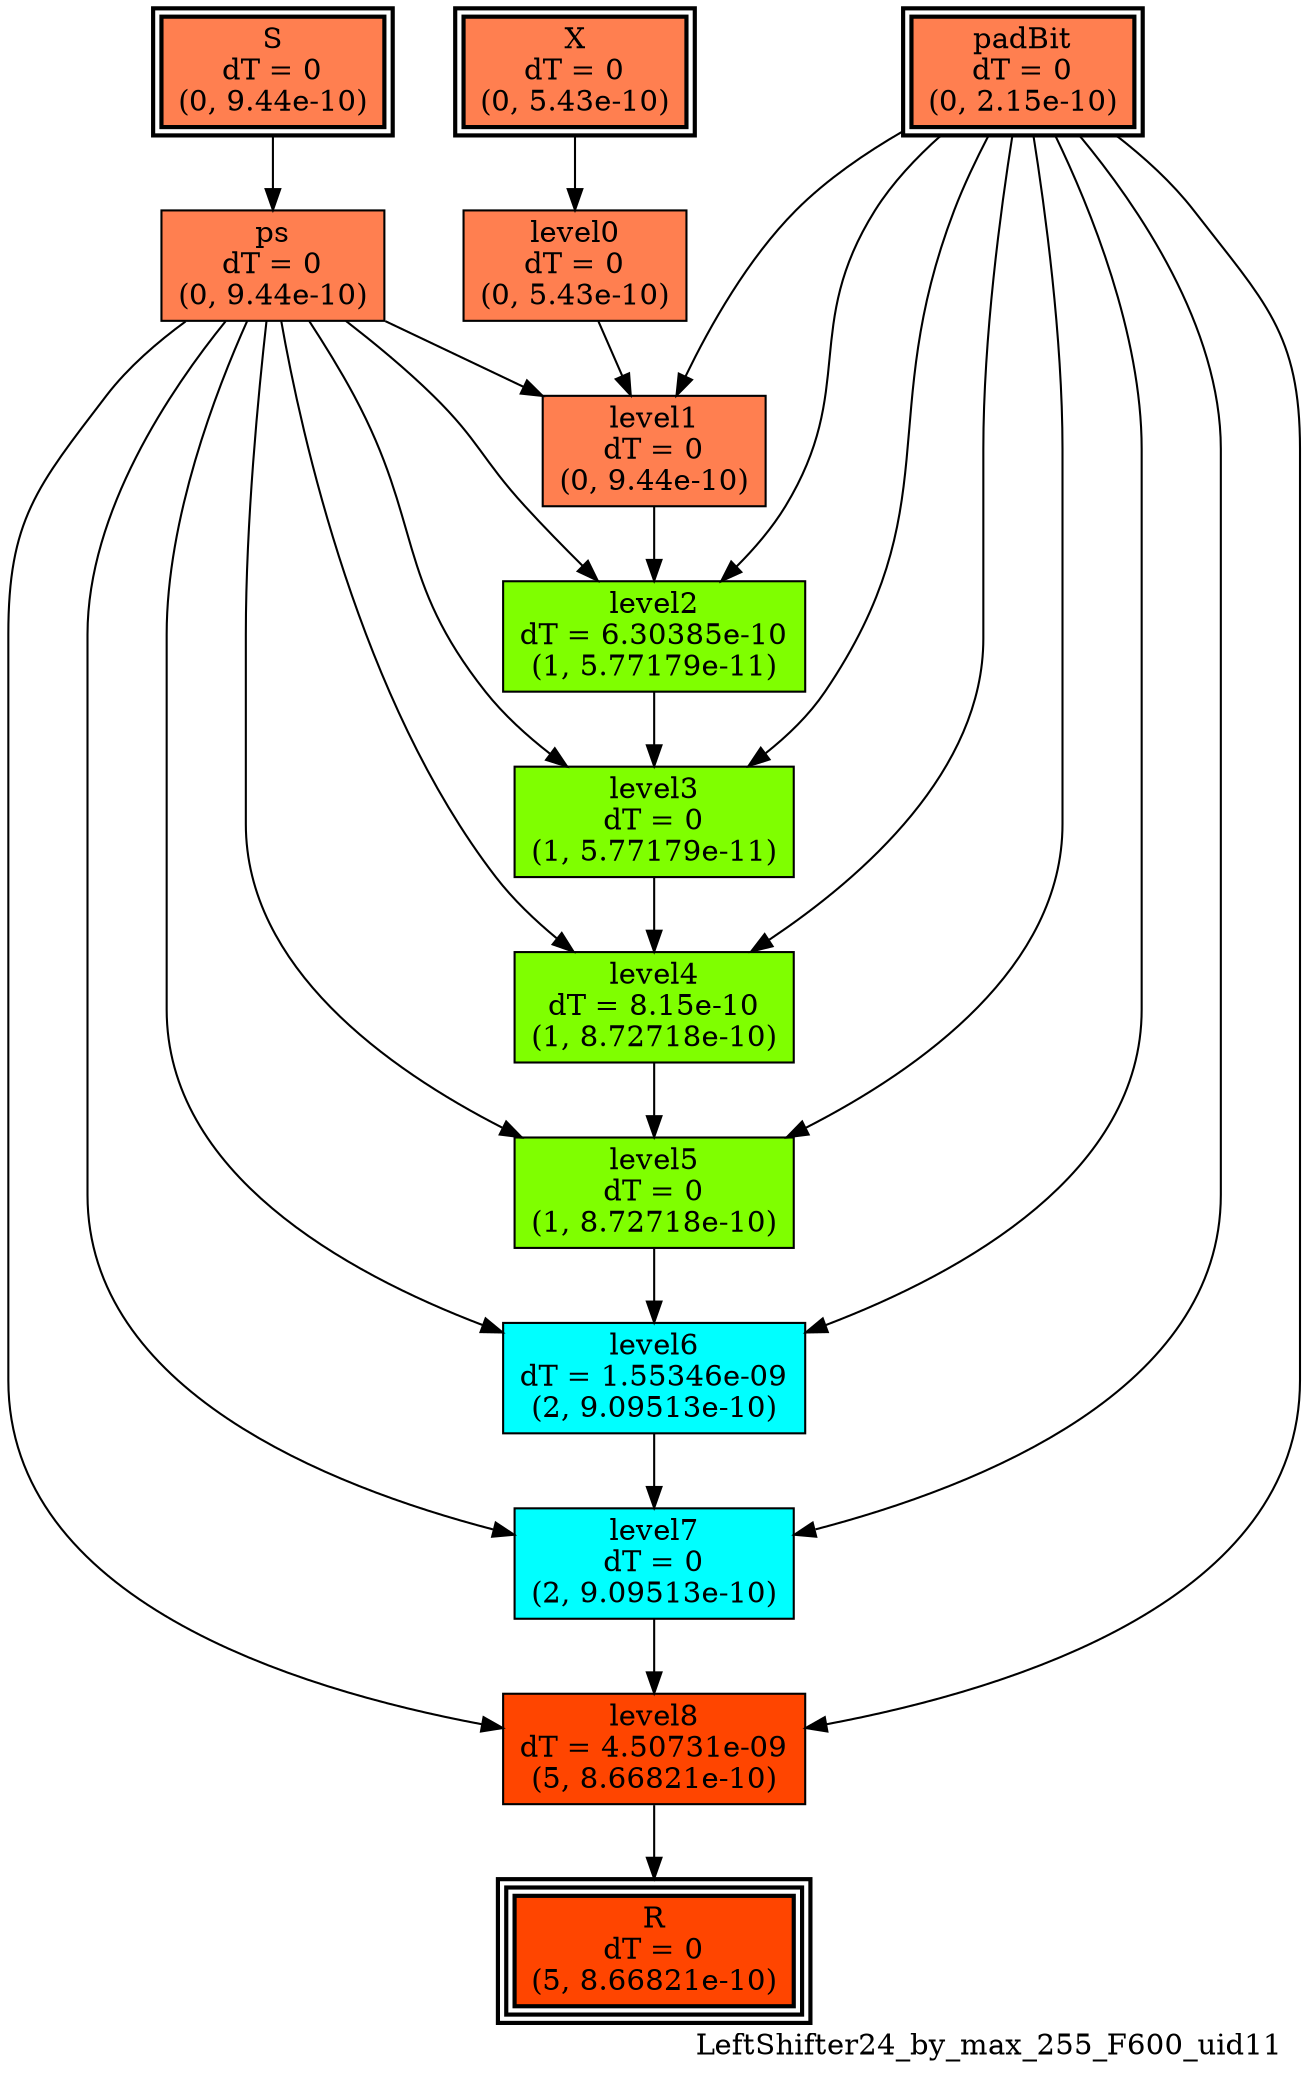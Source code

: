 digraph LeftShifter24_by_max_255_F600_uid11
{
	//graph drawing options
	label=LeftShifter24_by_max_255_F600_uid11;
	labelloc=bottom;
	labeljust=right;
	ratio=auto;
	nodesep=0.25;
	ranksep=0.5;

	//input/output signals of operator LeftShifter24_by_max_255_F600_uid11
	X__LeftShifter24_by_max_255_F600_uid11 [ label="X\ndT = 0\n(0, 5.43e-10)", shape=box, color=black, style="bold, filled", fillcolor=coral, peripheries=2 ];
	S__LeftShifter24_by_max_255_F600_uid11 [ label="S\ndT = 0\n(0, 9.44e-10)", shape=box, color=black, style="bold, filled", fillcolor=coral, peripheries=2 ];
	padBit__LeftShifter24_by_max_255_F600_uid11 [ label="padBit\ndT = 0\n(0, 2.15e-10)", shape=box, color=black, style="bold, filled", fillcolor=coral, peripheries=2 ];
	R__LeftShifter24_by_max_255_F600_uid11 [ label="R\ndT = 0\n(5, 8.66821e-10)", shape=box, color=black, style="bold, filled", fillcolor=orangered, peripheries=3 ];
	{rank=same X__LeftShifter24_by_max_255_F600_uid11, S__LeftShifter24_by_max_255_F600_uid11, padBit__LeftShifter24_by_max_255_F600_uid11};
	{rank=same R__LeftShifter24_by_max_255_F600_uid11};
	//internal signals of operator LeftShifter24_by_max_255_F600_uid11
	ps__LeftShifter24_by_max_255_F600_uid11 [ label="ps\ndT = 0\n(0, 9.44e-10)", shape=box, color=black, style=filled, fillcolor=coral, peripheries=1 ];
	level0__LeftShifter24_by_max_255_F600_uid11 [ label="level0\ndT = 0\n(0, 5.43e-10)", shape=box, color=black, style=filled, fillcolor=coral, peripheries=1 ];
	level1__LeftShifter24_by_max_255_F600_uid11 [ label="level1\ndT = 0\n(0, 9.44e-10)", shape=box, color=black, style=filled, fillcolor=coral, peripheries=1 ];
	level2__LeftShifter24_by_max_255_F600_uid11 [ label="level2\ndT = 6.30385e-10\n(1, 5.77179e-11)", shape=box, color=black, style=filled, fillcolor=chartreuse, peripheries=1 ];
	level3__LeftShifter24_by_max_255_F600_uid11 [ label="level3\ndT = 0\n(1, 5.77179e-11)", shape=box, color=black, style=filled, fillcolor=chartreuse, peripheries=1 ];
	level4__LeftShifter24_by_max_255_F600_uid11 [ label="level4\ndT = 8.15e-10\n(1, 8.72718e-10)", shape=box, color=black, style=filled, fillcolor=chartreuse, peripheries=1 ];
	level5__LeftShifter24_by_max_255_F600_uid11 [ label="level5\ndT = 0\n(1, 8.72718e-10)", shape=box, color=black, style=filled, fillcolor=chartreuse, peripheries=1 ];
	level6__LeftShifter24_by_max_255_F600_uid11 [ label="level6\ndT = 1.55346e-09\n(2, 9.09513e-10)", shape=box, color=black, style=filled, fillcolor=cyan, peripheries=1 ];
	level7__LeftShifter24_by_max_255_F600_uid11 [ label="level7\ndT = 0\n(2, 9.09513e-10)", shape=box, color=black, style=filled, fillcolor=cyan, peripheries=1 ];
	level8__LeftShifter24_by_max_255_F600_uid11 [ label="level8\ndT = 4.50731e-09\n(5, 8.66821e-10)", shape=box, color=black, style=filled, fillcolor=orangered, peripheries=1 ];

	//subcomponents of operator LeftShifter24_by_max_255_F600_uid11

	//input and internal signal connections of operator LeftShifter24_by_max_255_F600_uid11
	X__LeftShifter24_by_max_255_F600_uid11 -> level0__LeftShifter24_by_max_255_F600_uid11 [ arrowhead=normal, arrowsize=1.0, arrowtail=normal, color=black, dir=forward  ];
	S__LeftShifter24_by_max_255_F600_uid11 -> ps__LeftShifter24_by_max_255_F600_uid11 [ arrowhead=normal, arrowsize=1.0, arrowtail=normal, color=black, dir=forward  ];
	padBit__LeftShifter24_by_max_255_F600_uid11 -> level1__LeftShifter24_by_max_255_F600_uid11 [ arrowhead=normal, arrowsize=1.0, arrowtail=normal, color=black, dir=forward  ];
	padBit__LeftShifter24_by_max_255_F600_uid11 -> level2__LeftShifter24_by_max_255_F600_uid11 [ arrowhead=normal, arrowsize=1.0, arrowtail=normal, color=black, dir=forward  ];
	padBit__LeftShifter24_by_max_255_F600_uid11 -> level3__LeftShifter24_by_max_255_F600_uid11 [ arrowhead=normal, arrowsize=1.0, arrowtail=normal, color=black, dir=forward  ];
	padBit__LeftShifter24_by_max_255_F600_uid11 -> level4__LeftShifter24_by_max_255_F600_uid11 [ arrowhead=normal, arrowsize=1.0, arrowtail=normal, color=black, dir=forward  ];
	padBit__LeftShifter24_by_max_255_F600_uid11 -> level5__LeftShifter24_by_max_255_F600_uid11 [ arrowhead=normal, arrowsize=1.0, arrowtail=normal, color=black, dir=forward  ];
	padBit__LeftShifter24_by_max_255_F600_uid11 -> level6__LeftShifter24_by_max_255_F600_uid11 [ arrowhead=normal, arrowsize=1.0, arrowtail=normal, color=black, dir=forward  ];
	padBit__LeftShifter24_by_max_255_F600_uid11 -> level7__LeftShifter24_by_max_255_F600_uid11 [ arrowhead=normal, arrowsize=1.0, arrowtail=normal, color=black, dir=forward  ];
	padBit__LeftShifter24_by_max_255_F600_uid11 -> level8__LeftShifter24_by_max_255_F600_uid11 [ arrowhead=normal, arrowsize=1.0, arrowtail=normal, color=black, dir=forward  ];
	ps__LeftShifter24_by_max_255_F600_uid11 -> level1__LeftShifter24_by_max_255_F600_uid11 [ arrowhead=normal, arrowsize=1.0, arrowtail=normal, color=black, dir=forward  ];
	ps__LeftShifter24_by_max_255_F600_uid11 -> level2__LeftShifter24_by_max_255_F600_uid11 [ arrowhead=normal, arrowsize=1.0, arrowtail=normal, color=black, dir=forward  ];
	ps__LeftShifter24_by_max_255_F600_uid11 -> level3__LeftShifter24_by_max_255_F600_uid11 [ arrowhead=normal, arrowsize=1.0, arrowtail=normal, color=black, dir=forward  ];
	ps__LeftShifter24_by_max_255_F600_uid11 -> level4__LeftShifter24_by_max_255_F600_uid11 [ arrowhead=normal, arrowsize=1.0, arrowtail=normal, color=black, dir=forward  ];
	ps__LeftShifter24_by_max_255_F600_uid11 -> level5__LeftShifter24_by_max_255_F600_uid11 [ arrowhead=normal, arrowsize=1.0, arrowtail=normal, color=black, dir=forward  ];
	ps__LeftShifter24_by_max_255_F600_uid11 -> level6__LeftShifter24_by_max_255_F600_uid11 [ arrowhead=normal, arrowsize=1.0, arrowtail=normal, color=black, dir=forward  ];
	ps__LeftShifter24_by_max_255_F600_uid11 -> level7__LeftShifter24_by_max_255_F600_uid11 [ arrowhead=normal, arrowsize=1.0, arrowtail=normal, color=black, dir=forward  ];
	ps__LeftShifter24_by_max_255_F600_uid11 -> level8__LeftShifter24_by_max_255_F600_uid11 [ arrowhead=normal, arrowsize=1.0, arrowtail=normal, color=black, dir=forward  ];
	level0__LeftShifter24_by_max_255_F600_uid11 -> level1__LeftShifter24_by_max_255_F600_uid11 [ arrowhead=normal, arrowsize=1.0, arrowtail=normal, color=black, dir=forward  ];
	level1__LeftShifter24_by_max_255_F600_uid11 -> level2__LeftShifter24_by_max_255_F600_uid11 [ arrowhead=normal, arrowsize=1.0, arrowtail=normal, color=black, dir=forward  ];
	level2__LeftShifter24_by_max_255_F600_uid11 -> level3__LeftShifter24_by_max_255_F600_uid11 [ arrowhead=normal, arrowsize=1.0, arrowtail=normal, color=black, dir=forward  ];
	level3__LeftShifter24_by_max_255_F600_uid11 -> level4__LeftShifter24_by_max_255_F600_uid11 [ arrowhead=normal, arrowsize=1.0, arrowtail=normal, color=black, dir=forward  ];
	level4__LeftShifter24_by_max_255_F600_uid11 -> level5__LeftShifter24_by_max_255_F600_uid11 [ arrowhead=normal, arrowsize=1.0, arrowtail=normal, color=black, dir=forward  ];
	level5__LeftShifter24_by_max_255_F600_uid11 -> level6__LeftShifter24_by_max_255_F600_uid11 [ arrowhead=normal, arrowsize=1.0, arrowtail=normal, color=black, dir=forward  ];
	level6__LeftShifter24_by_max_255_F600_uid11 -> level7__LeftShifter24_by_max_255_F600_uid11 [ arrowhead=normal, arrowsize=1.0, arrowtail=normal, color=black, dir=forward  ];
	level7__LeftShifter24_by_max_255_F600_uid11 -> level8__LeftShifter24_by_max_255_F600_uid11 [ arrowhead=normal, arrowsize=1.0, arrowtail=normal, color=black, dir=forward  ];
	level8__LeftShifter24_by_max_255_F600_uid11 -> R__LeftShifter24_by_max_255_F600_uid11 [ arrowhead=normal, arrowsize=1.0, arrowtail=normal, color=black, dir=forward  ];
}


